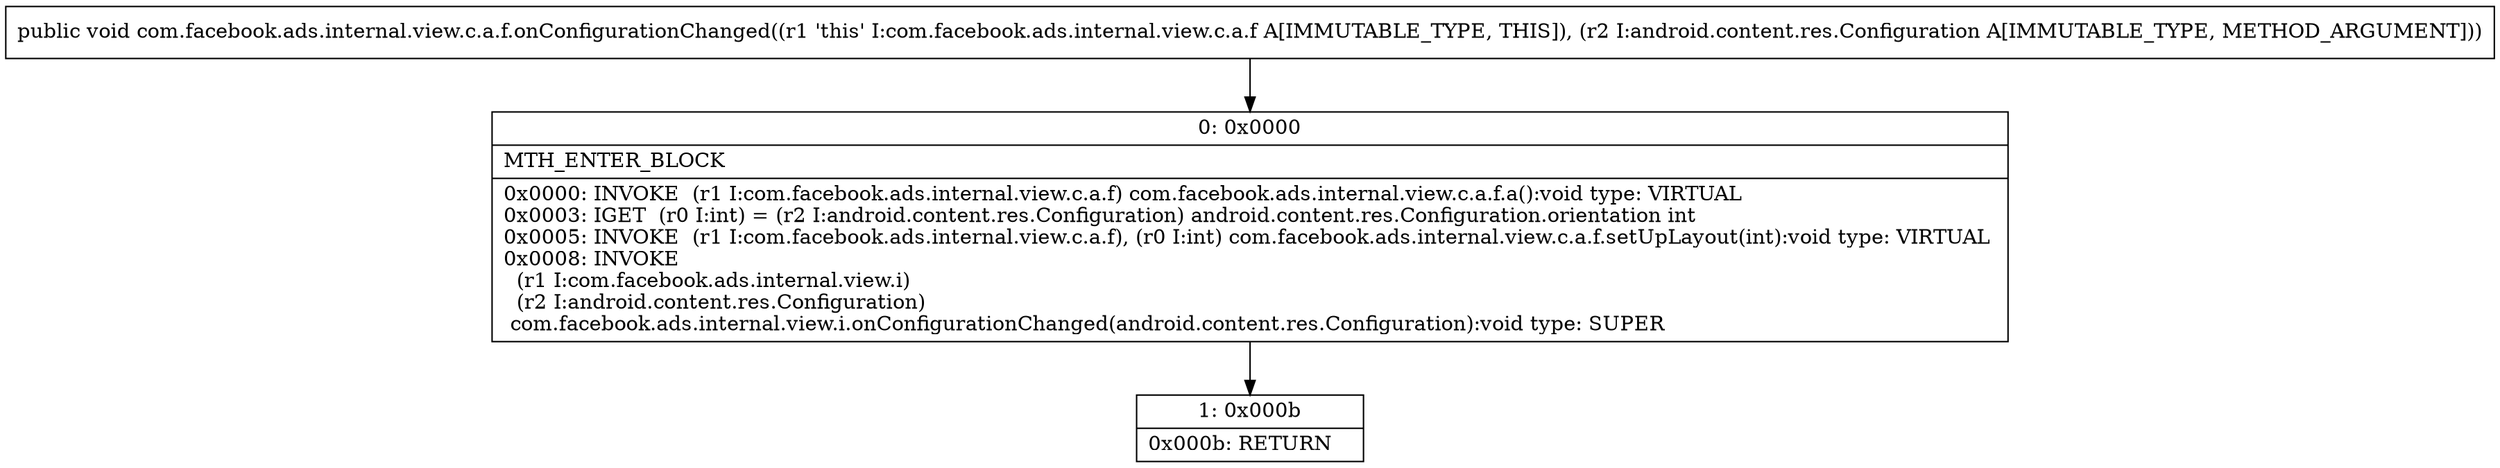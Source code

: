 digraph "CFG forcom.facebook.ads.internal.view.c.a.f.onConfigurationChanged(Landroid\/content\/res\/Configuration;)V" {
Node_0 [shape=record,label="{0\:\ 0x0000|MTH_ENTER_BLOCK\l|0x0000: INVOKE  (r1 I:com.facebook.ads.internal.view.c.a.f) com.facebook.ads.internal.view.c.a.f.a():void type: VIRTUAL \l0x0003: IGET  (r0 I:int) = (r2 I:android.content.res.Configuration) android.content.res.Configuration.orientation int \l0x0005: INVOKE  (r1 I:com.facebook.ads.internal.view.c.a.f), (r0 I:int) com.facebook.ads.internal.view.c.a.f.setUpLayout(int):void type: VIRTUAL \l0x0008: INVOKE  \l  (r1 I:com.facebook.ads.internal.view.i)\l  (r2 I:android.content.res.Configuration)\l com.facebook.ads.internal.view.i.onConfigurationChanged(android.content.res.Configuration):void type: SUPER \l}"];
Node_1 [shape=record,label="{1\:\ 0x000b|0x000b: RETURN   \l}"];
MethodNode[shape=record,label="{public void com.facebook.ads.internal.view.c.a.f.onConfigurationChanged((r1 'this' I:com.facebook.ads.internal.view.c.a.f A[IMMUTABLE_TYPE, THIS]), (r2 I:android.content.res.Configuration A[IMMUTABLE_TYPE, METHOD_ARGUMENT])) }"];
MethodNode -> Node_0;
Node_0 -> Node_1;
}

